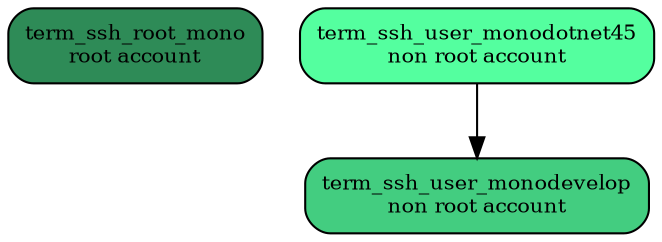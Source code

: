 digraph docker
{
 "term_ssh_root_mono" [label="term_ssh_root_mono\nroot account",shape=box,fillcolor="seagreen",style="filled,rounded", fontsize="10.0"];
 "term_ssh_user_monodotnet45" [label="term_ssh_user_monodotnet45\nnon root account",shape=box,fillcolor="seagreen1",style="filled,rounded", fontsize="10.0"];
 "term_ssh_user_monodevelop" [label="term_ssh_user_monodevelop\nnon root account",shape=box,fillcolor="seagreen3",style="filled,rounded", fontsize="10.0"];
 "term_ssh_user_monodotnet45" -> "term_ssh_user_monodevelop";
}

